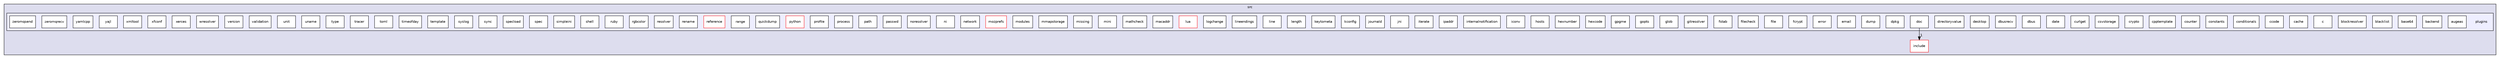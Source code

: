 digraph "plugins" {
  compound=true
  node [ fontsize="10", fontname="Helvetica"];
  edge [ labelfontsize="10", labelfontname="Helvetica"];
  subgraph clusterdir_68267d1309a1af8e8297ef4c3efbcdba {
    graph [ bgcolor="#ddddee", pencolor="black", label="src" fontname="Helvetica", fontsize="10", URL="dir_68267d1309a1af8e8297ef4c3efbcdba.html"]
  dir_b0856f6b0d80ccb263b2f415c91f9e17 [shape=box label="include" fillcolor="white" style="filled" color="red" URL="dir_b0856f6b0d80ccb263b2f415c91f9e17.html"];
  subgraph clusterdir_7020b8b7abcceffa3f9f7a2d24718f16 {
    graph [ bgcolor="#eeeeff", pencolor="black", label="" URL="dir_7020b8b7abcceffa3f9f7a2d24718f16.html"];
    dir_7020b8b7abcceffa3f9f7a2d24718f16 [shape=plaintext label="plugins"];
  dir_0da25102f37d526470daabf8ed215d6f [shape=box label="augeas" fillcolor="white" style="filled" URL="dir_0da25102f37d526470daabf8ed215d6f.html"];
  dir_513d154991cbfc3f5f774d685f253675 [shape=box label="backend" fillcolor="white" style="filled" URL="dir_513d154991cbfc3f5f774d685f253675.html"];
  dir_aa6cf4d071a0e8d8ec248dd52d482642 [shape=box label="base64" fillcolor="white" style="filled" URL="dir_aa6cf4d071a0e8d8ec248dd52d482642.html"];
  dir_d1a8ed4fae8d4b7b0786abec76002cf0 [shape=box label="blacklist" fillcolor="white" style="filled" URL="dir_d1a8ed4fae8d4b7b0786abec76002cf0.html"];
  dir_7e57e7399cfd070e286d09337eca71e9 [shape=box label="blockresolver" fillcolor="white" style="filled" URL="dir_7e57e7399cfd070e286d09337eca71e9.html"];
  dir_8bc65180d9bb8d21dfc5b178f90ad8e4 [shape=box label="c" fillcolor="white" style="filled" URL="dir_8bc65180d9bb8d21dfc5b178f90ad8e4.html"];
  dir_3b9249cfe32c77c98650594c362760ce [shape=box label="cache" fillcolor="white" style="filled" URL="dir_3b9249cfe32c77c98650594c362760ce.html"];
  dir_feb57bcaa81411100a3f4000b8a1d967 [shape=box label="ccode" fillcolor="white" style="filled" URL="dir_feb57bcaa81411100a3f4000b8a1d967.html"];
  dir_8efb29764f86ec77f861395197e2f427 [shape=box label="conditionals" fillcolor="white" style="filled" URL="dir_8efb29764f86ec77f861395197e2f427.html"];
  dir_db1be7a3229a0e29cfc24bbe81c6caa5 [shape=box label="constants" fillcolor="white" style="filled" URL="dir_db1be7a3229a0e29cfc24bbe81c6caa5.html"];
  dir_d0da925f0076c772fb011b92731f8044 [shape=box label="counter" fillcolor="white" style="filled" URL="dir_d0da925f0076c772fb011b92731f8044.html"];
  dir_af5d448da9cc0c45e3b3d1677b76ac58 [shape=box label="cpptemplate" fillcolor="white" style="filled" URL="dir_af5d448da9cc0c45e3b3d1677b76ac58.html"];
  dir_bce0d49040716645ee101d1c0c07d6ee [shape=box label="crypto" fillcolor="white" style="filled" URL="dir_bce0d49040716645ee101d1c0c07d6ee.html"];
  dir_56c5b1f2fcbd43bc251cc8d4e6311b21 [shape=box label="csvstorage" fillcolor="white" style="filled" URL="dir_56c5b1f2fcbd43bc251cc8d4e6311b21.html"];
  dir_5f41e55b695f11675a0f007be9feea1b [shape=box label="curlget" fillcolor="white" style="filled" URL="dir_5f41e55b695f11675a0f007be9feea1b.html"];
  dir_ebc5b17501f7228c8e16f8268eac0bd1 [shape=box label="date" fillcolor="white" style="filled" URL="dir_ebc5b17501f7228c8e16f8268eac0bd1.html"];
  dir_4b502d80aef9deb49865a7ac113a3ad6 [shape=box label="dbus" fillcolor="white" style="filled" URL="dir_4b502d80aef9deb49865a7ac113a3ad6.html"];
  dir_67299d2f6b38701a02774bfdc4619b78 [shape=box label="dbusrecv" fillcolor="white" style="filled" URL="dir_67299d2f6b38701a02774bfdc4619b78.html"];
  dir_59ef8a0f2f347c23459de1811e709715 [shape=box label="desktop" fillcolor="white" style="filled" URL="dir_59ef8a0f2f347c23459de1811e709715.html"];
  dir_47193d960b47d88c2b8f720e973a2564 [shape=box label="directoryvalue" fillcolor="white" style="filled" URL="dir_47193d960b47d88c2b8f720e973a2564.html"];
  dir_a148703ae8c9eba3c23292523a71f768 [shape=box label="doc" fillcolor="white" style="filled" URL="dir_a148703ae8c9eba3c23292523a71f768.html"];
  dir_53f7bfd5edcd6df3dfd79eb210731605 [shape=box label="dpkg" fillcolor="white" style="filled" URL="dir_53f7bfd5edcd6df3dfd79eb210731605.html"];
  dir_347a5dd08e1bfefc33236e4c30120959 [shape=box label="dump" fillcolor="white" style="filled" URL="dir_347a5dd08e1bfefc33236e4c30120959.html"];
  dir_c60f85bcbca029793d9ebc06b7c0a997 [shape=box label="email" fillcolor="white" style="filled" URL="dir_c60f85bcbca029793d9ebc06b7c0a997.html"];
  dir_54cf0c322a621e232064acdd83526a9c [shape=box label="error" fillcolor="white" style="filled" URL="dir_54cf0c322a621e232064acdd83526a9c.html"];
  dir_cbda20a62f9fd53108742b325e561a94 [shape=box label="fcrypt" fillcolor="white" style="filled" URL="dir_cbda20a62f9fd53108742b325e561a94.html"];
  dir_bf7c5598b900defcddd44aa8969f9d7c [shape=box label="file" fillcolor="white" style="filled" URL="dir_bf7c5598b900defcddd44aa8969f9d7c.html"];
  dir_57af1f6f945dafff3f1f30844503f37e [shape=box label="filecheck" fillcolor="white" style="filled" URL="dir_57af1f6f945dafff3f1f30844503f37e.html"];
  dir_f4b49f33397505619a5109e7c9a04673 [shape=box label="fstab" fillcolor="white" style="filled" URL="dir_f4b49f33397505619a5109e7c9a04673.html"];
  dir_063de688844b914836592a79e9890f19 [shape=box label="gitresolver" fillcolor="white" style="filled" URL="dir_063de688844b914836592a79e9890f19.html"];
  dir_ccfcf641c76806a27d91c053a656df45 [shape=box label="glob" fillcolor="white" style="filled" URL="dir_ccfcf641c76806a27d91c053a656df45.html"];
  dir_3ee0f2d2c0869703c408c3b35eff8ae5 [shape=box label="gopts" fillcolor="white" style="filled" URL="dir_3ee0f2d2c0869703c408c3b35eff8ae5.html"];
  dir_ba55039eed38f91d972b28360a465d5b [shape=box label="gpgme" fillcolor="white" style="filled" URL="dir_ba55039eed38f91d972b28360a465d5b.html"];
  dir_ee29c418e0579ce0b482ea7dec819167 [shape=box label="hexcode" fillcolor="white" style="filled" URL="dir_ee29c418e0579ce0b482ea7dec819167.html"];
  dir_aa5f7a62906e33ad28fc23659d214f8d [shape=box label="hexnumber" fillcolor="white" style="filled" URL="dir_aa5f7a62906e33ad28fc23659d214f8d.html"];
  dir_000840097f1141354d4728bcd086ef76 [shape=box label="hosts" fillcolor="white" style="filled" URL="dir_000840097f1141354d4728bcd086ef76.html"];
  dir_c9362a478f15644dfac58201435bec37 [shape=box label="iconv" fillcolor="white" style="filled" URL="dir_c9362a478f15644dfac58201435bec37.html"];
  dir_928e5dd204fd81d37687692c41ccbd88 [shape=box label="internalnotification" fillcolor="white" style="filled" URL="dir_928e5dd204fd81d37687692c41ccbd88.html"];
  dir_5e9e80585be87a3584645b1d34107095 [shape=box label="ipaddr" fillcolor="white" style="filled" URL="dir_5e9e80585be87a3584645b1d34107095.html"];
  dir_1e9aed73a871a6e729bfa94a368ab78b [shape=box label="iterate" fillcolor="white" style="filled" URL="dir_1e9aed73a871a6e729bfa94a368ab78b.html"];
  dir_98e962130336c783d699b70b29a079e6 [shape=box label="jni" fillcolor="white" style="filled" URL="dir_98e962130336c783d699b70b29a079e6.html"];
  dir_17f5f8fbad306709b8208999daef2201 [shape=box label="journald" fillcolor="white" style="filled" URL="dir_17f5f8fbad306709b8208999daef2201.html"];
  dir_f5c9d7cf4e97909ad2887ed2cb748693 [shape=box label="kconfig" fillcolor="white" style="filled" URL="dir_f5c9d7cf4e97909ad2887ed2cb748693.html"];
  dir_1f5db4c62287c2b450f9a440d8d70aa3 [shape=box label="keytometa" fillcolor="white" style="filled" URL="dir_1f5db4c62287c2b450f9a440d8d70aa3.html"];
  dir_76eb4c248d2f74aaea0099e3afc571ae [shape=box label="length" fillcolor="white" style="filled" URL="dir_76eb4c248d2f74aaea0099e3afc571ae.html"];
  dir_bb082d6dd4991e2f90159a2fea4d6a3d [shape=box label="line" fillcolor="white" style="filled" URL="dir_bb082d6dd4991e2f90159a2fea4d6a3d.html"];
  dir_2e03af08e58d607983ddbf28efd72fca [shape=box label="lineendings" fillcolor="white" style="filled" URL="dir_2e03af08e58d607983ddbf28efd72fca.html"];
  dir_61402a93115cc5ccf21493c6e9201ba7 [shape=box label="logchange" fillcolor="white" style="filled" URL="dir_61402a93115cc5ccf21493c6e9201ba7.html"];
  dir_ee6aa1c688a3b9fb588e8125e26298d2 [shape=box label="lua" fillcolor="white" style="filled" color="red" URL="dir_ee6aa1c688a3b9fb588e8125e26298d2.html"];
  dir_e62a0a4e69ba08e7da2dc5a2080d9e4b [shape=box label="macaddr" fillcolor="white" style="filled" URL="dir_e62a0a4e69ba08e7da2dc5a2080d9e4b.html"];
  dir_50471c48e798a2f761031afb98e1ce6d [shape=box label="mathcheck" fillcolor="white" style="filled" URL="dir_50471c48e798a2f761031afb98e1ce6d.html"];
  dir_8c63f51f75cb100ff6f7d5c0d6921434 [shape=box label="mini" fillcolor="white" style="filled" URL="dir_8c63f51f75cb100ff6f7d5c0d6921434.html"];
  dir_ba0f58fd976ea9caf577de9475bc5565 [shape=box label="missing" fillcolor="white" style="filled" URL="dir_ba0f58fd976ea9caf577de9475bc5565.html"];
  dir_01dde3f3ecdd5acab698f59de4ecfd01 [shape=box label="mmapstorage" fillcolor="white" style="filled" URL="dir_01dde3f3ecdd5acab698f59de4ecfd01.html"];
  dir_0023f164638791fd5b6973f22bc99c96 [shape=box label="modules" fillcolor="white" style="filled" URL="dir_0023f164638791fd5b6973f22bc99c96.html"];
  dir_24179a9b112c2e4eb51dc774f561d50d [shape=box label="mozprefs" fillcolor="white" style="filled" color="red" URL="dir_24179a9b112c2e4eb51dc774f561d50d.html"];
  dir_a947988000fb94fcb137b6a447a87bc1 [shape=box label="network" fillcolor="white" style="filled" URL="dir_a947988000fb94fcb137b6a447a87bc1.html"];
  dir_ef95e8dd6f275c1b9595d7688cc8f003 [shape=box label="ni" fillcolor="white" style="filled" URL="dir_ef95e8dd6f275c1b9595d7688cc8f003.html"];
  dir_c2198d663f420ceb3031b4996a5d3915 [shape=box label="noresolver" fillcolor="white" style="filled" URL="dir_c2198d663f420ceb3031b4996a5d3915.html"];
  dir_a6139cac22c4981e36bbdaa151dc692e [shape=box label="passwd" fillcolor="white" style="filled" URL="dir_a6139cac22c4981e36bbdaa151dc692e.html"];
  dir_63801dd6cb36b21d5f5f3b382c561ff3 [shape=box label="path" fillcolor="white" style="filled" URL="dir_63801dd6cb36b21d5f5f3b382c561ff3.html"];
  dir_b26955a9987a3c4a965466a46ea213a3 [shape=box label="process" fillcolor="white" style="filled" URL="dir_b26955a9987a3c4a965466a46ea213a3.html"];
  dir_af58836c9eafd9e29b953e0e064cc1d8 [shape=box label="profile" fillcolor="white" style="filled" URL="dir_af58836c9eafd9e29b953e0e064cc1d8.html"];
  dir_4f56e0ba1989c2c025ff5a8b5c476e34 [shape=box label="python" fillcolor="white" style="filled" color="red" URL="dir_4f56e0ba1989c2c025ff5a8b5c476e34.html"];
  dir_b6d840d4a9235d095eddd5e4bc6cbb0d [shape=box label="quickdump" fillcolor="white" style="filled" URL="dir_b6d840d4a9235d095eddd5e4bc6cbb0d.html"];
  dir_94000567962aafefe60cd7b4c9eff0e4 [shape=box label="range" fillcolor="white" style="filled" URL="dir_94000567962aafefe60cd7b4c9eff0e4.html"];
  dir_1146f3724c3346f9221bd594b4511dc6 [shape=box label="reference" fillcolor="white" style="filled" color="red" URL="dir_1146f3724c3346f9221bd594b4511dc6.html"];
  dir_32caf32cb4646f65e189aa2ab346a137 [shape=box label="rename" fillcolor="white" style="filled" URL="dir_32caf32cb4646f65e189aa2ab346a137.html"];
  dir_053449e8847b47762d37248475fcae64 [shape=box label="resolver" fillcolor="white" style="filled" URL="dir_053449e8847b47762d37248475fcae64.html"];
  dir_6111615fef04dbacd21c7af5f555cb7a [shape=box label="rgbcolor" fillcolor="white" style="filled" URL="dir_6111615fef04dbacd21c7af5f555cb7a.html"];
  dir_74659524fb787e38e734f2d5026f5d3c [shape=box label="ruby" fillcolor="white" style="filled" URL="dir_74659524fb787e38e734f2d5026f5d3c.html"];
  dir_590b6e54c52ad2db4ef44fbdace1cd3e [shape=box label="shell" fillcolor="white" style="filled" URL="dir_590b6e54c52ad2db4ef44fbdace1cd3e.html"];
  dir_e0f8752ca1b0c4079f3f7697a715b980 [shape=box label="simpleini" fillcolor="white" style="filled" URL="dir_e0f8752ca1b0c4079f3f7697a715b980.html"];
  dir_af01b10449c4d802d74a908d967ae7b3 [shape=box label="spec" fillcolor="white" style="filled" URL="dir_af01b10449c4d802d74a908d967ae7b3.html"];
  dir_8611e2a905c637042d635cb6bb9f42ec [shape=box label="specload" fillcolor="white" style="filled" URL="dir_8611e2a905c637042d635cb6bb9f42ec.html"];
  dir_9e66e11043a1b516876ed3e502bf4b93 [shape=box label="sync" fillcolor="white" style="filled" URL="dir_9e66e11043a1b516876ed3e502bf4b93.html"];
  dir_e02d4a628d12fd9a9ca03566e0cfe50c [shape=box label="syslog" fillcolor="white" style="filled" URL="dir_e02d4a628d12fd9a9ca03566e0cfe50c.html"];
  dir_17e2e6ccc98ac38cc6550cc92014bc67 [shape=box label="template" fillcolor="white" style="filled" URL="dir_17e2e6ccc98ac38cc6550cc92014bc67.html"];
  dir_072aeae292911125c92f05c4be383300 [shape=box label="timeofday" fillcolor="white" style="filled" URL="dir_072aeae292911125c92f05c4be383300.html"];
  dir_a03e9e8ece67b95deb750d94a7e94927 [shape=box label="toml" fillcolor="white" style="filled" URL="dir_a03e9e8ece67b95deb750d94a7e94927.html"];
  dir_d3d9394358b1adedca1a6a4aa3974a52 [shape=box label="tracer" fillcolor="white" style="filled" URL="dir_d3d9394358b1adedca1a6a4aa3974a52.html"];
  dir_4ed5e98c178d32c4565324ccd337b93f [shape=box label="type" fillcolor="white" style="filled" URL="dir_4ed5e98c178d32c4565324ccd337b93f.html"];
  dir_d1d926c23dc9f711f97af0ca8a97b9fe [shape=box label="uname" fillcolor="white" style="filled" URL="dir_d1d926c23dc9f711f97af0ca8a97b9fe.html"];
  dir_524202eb4af8a0d132677d657c3e8d54 [shape=box label="unit" fillcolor="white" style="filled" URL="dir_524202eb4af8a0d132677d657c3e8d54.html"];
  dir_6ee55d57cb72915ba72673a85bef04d2 [shape=box label="validation" fillcolor="white" style="filled" URL="dir_6ee55d57cb72915ba72673a85bef04d2.html"];
  dir_01601874de86e205816f8b3525b52591 [shape=box label="version" fillcolor="white" style="filled" URL="dir_01601874de86e205816f8b3525b52591.html"];
  dir_670a33e44c879d952b08f7d5e798a671 [shape=box label="wresolver" fillcolor="white" style="filled" URL="dir_670a33e44c879d952b08f7d5e798a671.html"];
  dir_de395850dac841deadbbd57d31c61b5e [shape=box label="xerces" fillcolor="white" style="filled" URL="dir_de395850dac841deadbbd57d31c61b5e.html"];
  dir_5d2b34d7f0a05e6974a53344e4515f23 [shape=box label="xfconf" fillcolor="white" style="filled" URL="dir_5d2b34d7f0a05e6974a53344e4515f23.html"];
  dir_a355f655652f5796a7ac3f4ff59d30f8 [shape=box label="xmltool" fillcolor="white" style="filled" URL="dir_a355f655652f5796a7ac3f4ff59d30f8.html"];
  dir_96a438aa6f9a619a2aacf8850fa6fa91 [shape=box label="yajl" fillcolor="white" style="filled" URL="dir_96a438aa6f9a619a2aacf8850fa6fa91.html"];
  dir_3a5ed238defc9daae4a4a4457417bfa0 [shape=box label="yamlcpp" fillcolor="white" style="filled" URL="dir_3a5ed238defc9daae4a4a4457417bfa0.html"];
  dir_2d71c695564f7b0f32b89e21165edc25 [shape=box label="zeromqrecv" fillcolor="white" style="filled" URL="dir_2d71c695564f7b0f32b89e21165edc25.html"];
  dir_989d4a543c842cd6bd4f69cba9bfe18e [shape=box label="zeromqsend" fillcolor="white" style="filled" URL="dir_989d4a543c842cd6bd4f69cba9bfe18e.html"];
  }
  }
  dir_a148703ae8c9eba3c23292523a71f768->dir_b0856f6b0d80ccb263b2f415c91f9e17 [headlabel="1", labeldistance=1.5 headhref="dir_000060_000048.html"];
}
